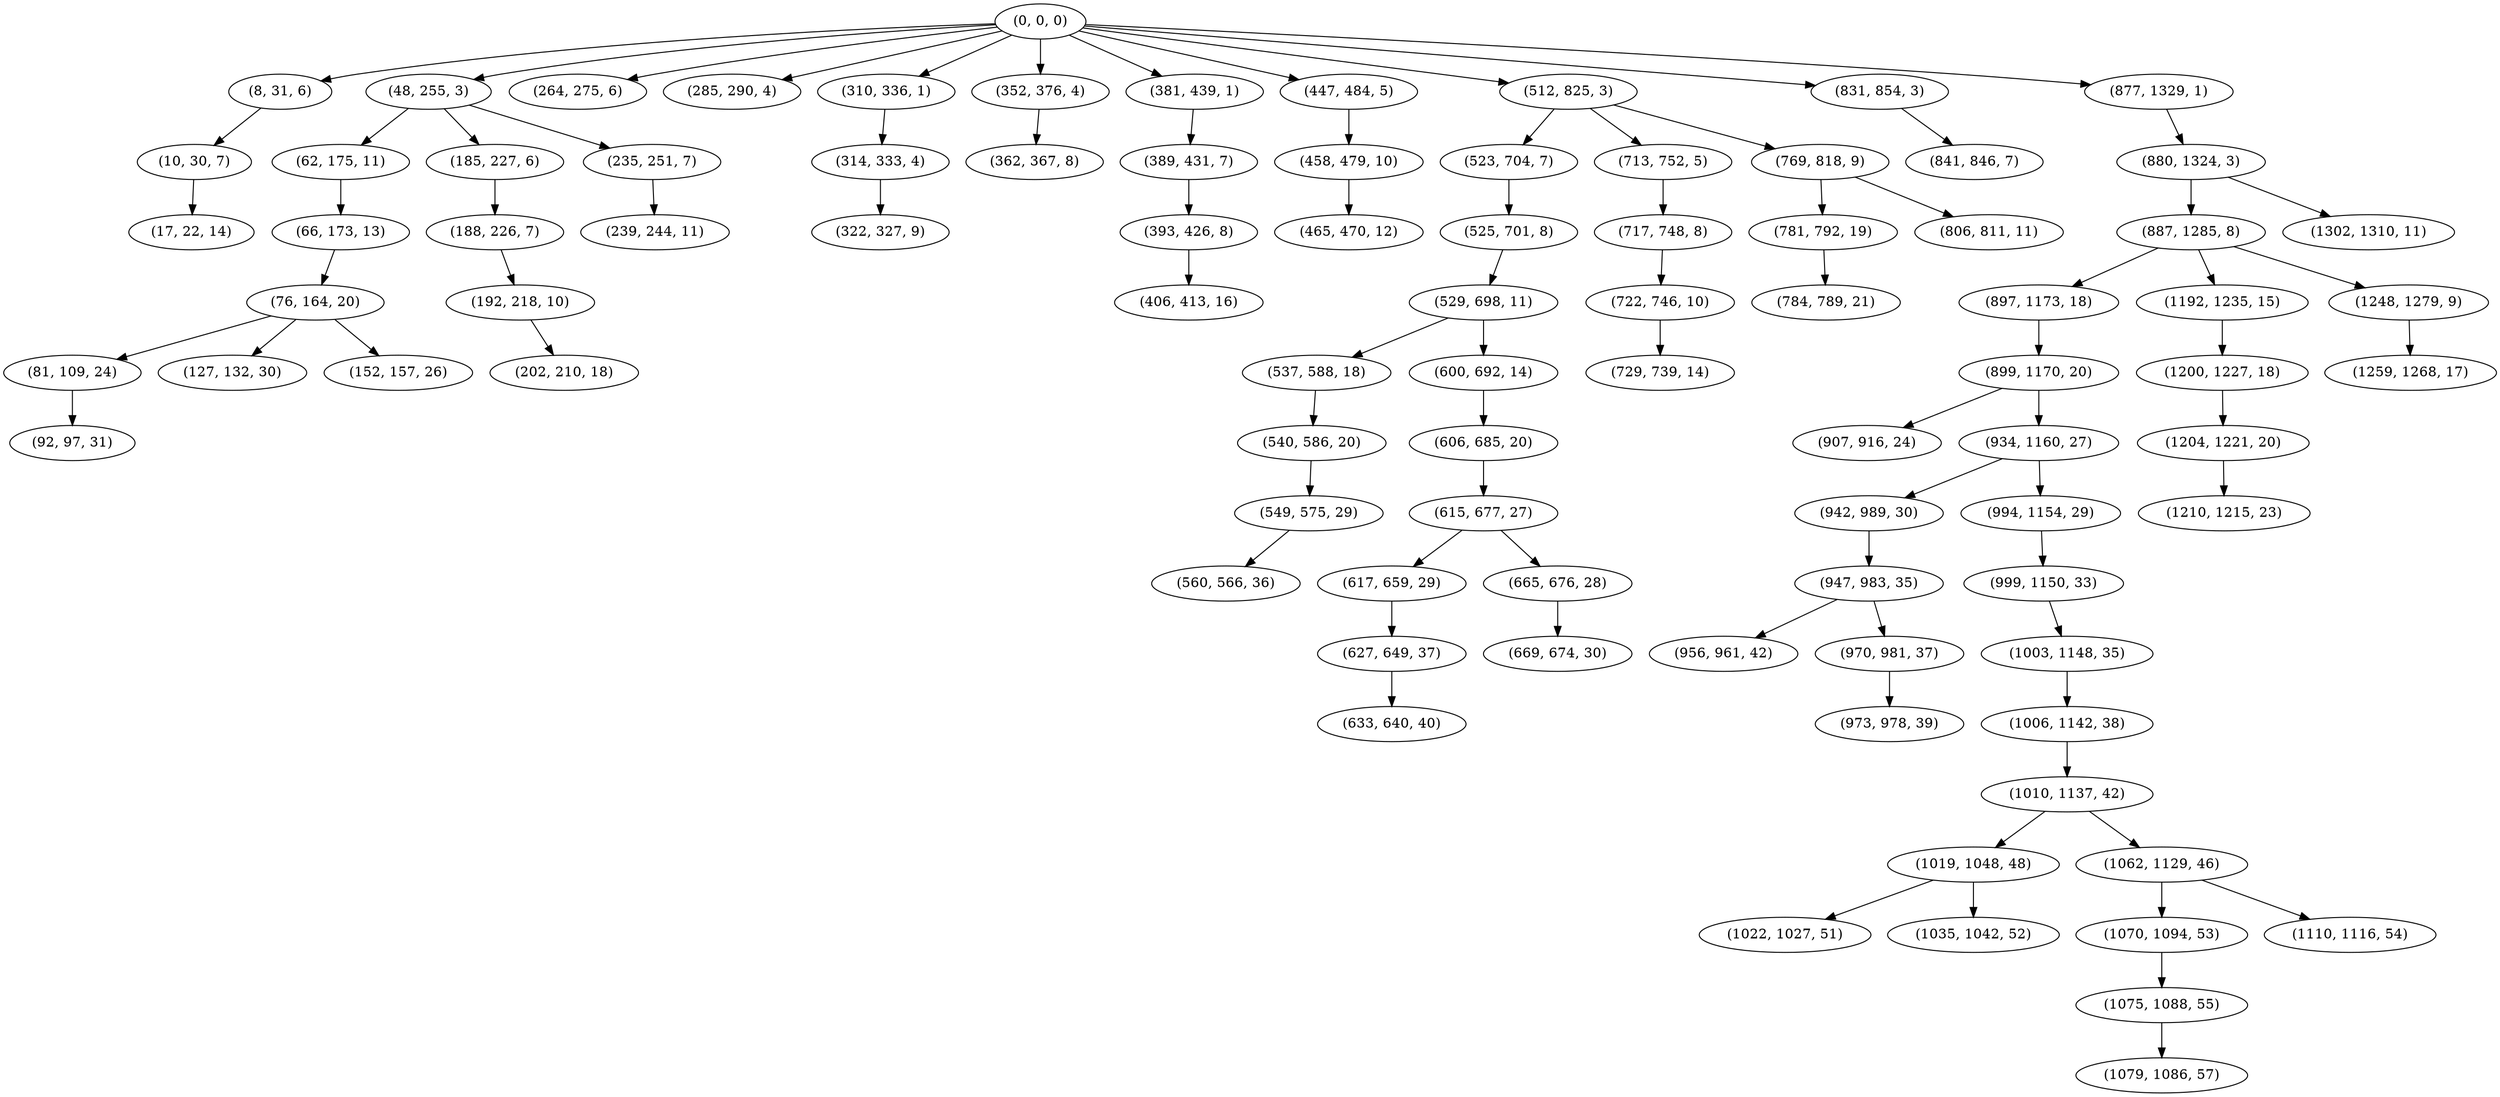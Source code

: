 digraph tree {
    "(0, 0, 0)";
    "(8, 31, 6)";
    "(10, 30, 7)";
    "(17, 22, 14)";
    "(48, 255, 3)";
    "(62, 175, 11)";
    "(66, 173, 13)";
    "(76, 164, 20)";
    "(81, 109, 24)";
    "(92, 97, 31)";
    "(127, 132, 30)";
    "(152, 157, 26)";
    "(185, 227, 6)";
    "(188, 226, 7)";
    "(192, 218, 10)";
    "(202, 210, 18)";
    "(235, 251, 7)";
    "(239, 244, 11)";
    "(264, 275, 6)";
    "(285, 290, 4)";
    "(310, 336, 1)";
    "(314, 333, 4)";
    "(322, 327, 9)";
    "(352, 376, 4)";
    "(362, 367, 8)";
    "(381, 439, 1)";
    "(389, 431, 7)";
    "(393, 426, 8)";
    "(406, 413, 16)";
    "(447, 484, 5)";
    "(458, 479, 10)";
    "(465, 470, 12)";
    "(512, 825, 3)";
    "(523, 704, 7)";
    "(525, 701, 8)";
    "(529, 698, 11)";
    "(537, 588, 18)";
    "(540, 586, 20)";
    "(549, 575, 29)";
    "(560, 566, 36)";
    "(600, 692, 14)";
    "(606, 685, 20)";
    "(615, 677, 27)";
    "(617, 659, 29)";
    "(627, 649, 37)";
    "(633, 640, 40)";
    "(665, 676, 28)";
    "(669, 674, 30)";
    "(713, 752, 5)";
    "(717, 748, 8)";
    "(722, 746, 10)";
    "(729, 739, 14)";
    "(769, 818, 9)";
    "(781, 792, 19)";
    "(784, 789, 21)";
    "(806, 811, 11)";
    "(831, 854, 3)";
    "(841, 846, 7)";
    "(877, 1329, 1)";
    "(880, 1324, 3)";
    "(887, 1285, 8)";
    "(897, 1173, 18)";
    "(899, 1170, 20)";
    "(907, 916, 24)";
    "(934, 1160, 27)";
    "(942, 989, 30)";
    "(947, 983, 35)";
    "(956, 961, 42)";
    "(970, 981, 37)";
    "(973, 978, 39)";
    "(994, 1154, 29)";
    "(999, 1150, 33)";
    "(1003, 1148, 35)";
    "(1006, 1142, 38)";
    "(1010, 1137, 42)";
    "(1019, 1048, 48)";
    "(1022, 1027, 51)";
    "(1035, 1042, 52)";
    "(1062, 1129, 46)";
    "(1070, 1094, 53)";
    "(1075, 1088, 55)";
    "(1079, 1086, 57)";
    "(1110, 1116, 54)";
    "(1192, 1235, 15)";
    "(1200, 1227, 18)";
    "(1204, 1221, 20)";
    "(1210, 1215, 23)";
    "(1248, 1279, 9)";
    "(1259, 1268, 17)";
    "(1302, 1310, 11)";
    "(0, 0, 0)" -> "(8, 31, 6)";
    "(0, 0, 0)" -> "(48, 255, 3)";
    "(0, 0, 0)" -> "(264, 275, 6)";
    "(0, 0, 0)" -> "(285, 290, 4)";
    "(0, 0, 0)" -> "(310, 336, 1)";
    "(0, 0, 0)" -> "(352, 376, 4)";
    "(0, 0, 0)" -> "(381, 439, 1)";
    "(0, 0, 0)" -> "(447, 484, 5)";
    "(0, 0, 0)" -> "(512, 825, 3)";
    "(0, 0, 0)" -> "(831, 854, 3)";
    "(0, 0, 0)" -> "(877, 1329, 1)";
    "(8, 31, 6)" -> "(10, 30, 7)";
    "(10, 30, 7)" -> "(17, 22, 14)";
    "(48, 255, 3)" -> "(62, 175, 11)";
    "(48, 255, 3)" -> "(185, 227, 6)";
    "(48, 255, 3)" -> "(235, 251, 7)";
    "(62, 175, 11)" -> "(66, 173, 13)";
    "(66, 173, 13)" -> "(76, 164, 20)";
    "(76, 164, 20)" -> "(81, 109, 24)";
    "(76, 164, 20)" -> "(127, 132, 30)";
    "(76, 164, 20)" -> "(152, 157, 26)";
    "(81, 109, 24)" -> "(92, 97, 31)";
    "(185, 227, 6)" -> "(188, 226, 7)";
    "(188, 226, 7)" -> "(192, 218, 10)";
    "(192, 218, 10)" -> "(202, 210, 18)";
    "(235, 251, 7)" -> "(239, 244, 11)";
    "(310, 336, 1)" -> "(314, 333, 4)";
    "(314, 333, 4)" -> "(322, 327, 9)";
    "(352, 376, 4)" -> "(362, 367, 8)";
    "(381, 439, 1)" -> "(389, 431, 7)";
    "(389, 431, 7)" -> "(393, 426, 8)";
    "(393, 426, 8)" -> "(406, 413, 16)";
    "(447, 484, 5)" -> "(458, 479, 10)";
    "(458, 479, 10)" -> "(465, 470, 12)";
    "(512, 825, 3)" -> "(523, 704, 7)";
    "(512, 825, 3)" -> "(713, 752, 5)";
    "(512, 825, 3)" -> "(769, 818, 9)";
    "(523, 704, 7)" -> "(525, 701, 8)";
    "(525, 701, 8)" -> "(529, 698, 11)";
    "(529, 698, 11)" -> "(537, 588, 18)";
    "(529, 698, 11)" -> "(600, 692, 14)";
    "(537, 588, 18)" -> "(540, 586, 20)";
    "(540, 586, 20)" -> "(549, 575, 29)";
    "(549, 575, 29)" -> "(560, 566, 36)";
    "(600, 692, 14)" -> "(606, 685, 20)";
    "(606, 685, 20)" -> "(615, 677, 27)";
    "(615, 677, 27)" -> "(617, 659, 29)";
    "(615, 677, 27)" -> "(665, 676, 28)";
    "(617, 659, 29)" -> "(627, 649, 37)";
    "(627, 649, 37)" -> "(633, 640, 40)";
    "(665, 676, 28)" -> "(669, 674, 30)";
    "(713, 752, 5)" -> "(717, 748, 8)";
    "(717, 748, 8)" -> "(722, 746, 10)";
    "(722, 746, 10)" -> "(729, 739, 14)";
    "(769, 818, 9)" -> "(781, 792, 19)";
    "(769, 818, 9)" -> "(806, 811, 11)";
    "(781, 792, 19)" -> "(784, 789, 21)";
    "(831, 854, 3)" -> "(841, 846, 7)";
    "(877, 1329, 1)" -> "(880, 1324, 3)";
    "(880, 1324, 3)" -> "(887, 1285, 8)";
    "(880, 1324, 3)" -> "(1302, 1310, 11)";
    "(887, 1285, 8)" -> "(897, 1173, 18)";
    "(887, 1285, 8)" -> "(1192, 1235, 15)";
    "(887, 1285, 8)" -> "(1248, 1279, 9)";
    "(897, 1173, 18)" -> "(899, 1170, 20)";
    "(899, 1170, 20)" -> "(907, 916, 24)";
    "(899, 1170, 20)" -> "(934, 1160, 27)";
    "(934, 1160, 27)" -> "(942, 989, 30)";
    "(934, 1160, 27)" -> "(994, 1154, 29)";
    "(942, 989, 30)" -> "(947, 983, 35)";
    "(947, 983, 35)" -> "(956, 961, 42)";
    "(947, 983, 35)" -> "(970, 981, 37)";
    "(970, 981, 37)" -> "(973, 978, 39)";
    "(994, 1154, 29)" -> "(999, 1150, 33)";
    "(999, 1150, 33)" -> "(1003, 1148, 35)";
    "(1003, 1148, 35)" -> "(1006, 1142, 38)";
    "(1006, 1142, 38)" -> "(1010, 1137, 42)";
    "(1010, 1137, 42)" -> "(1019, 1048, 48)";
    "(1010, 1137, 42)" -> "(1062, 1129, 46)";
    "(1019, 1048, 48)" -> "(1022, 1027, 51)";
    "(1019, 1048, 48)" -> "(1035, 1042, 52)";
    "(1062, 1129, 46)" -> "(1070, 1094, 53)";
    "(1062, 1129, 46)" -> "(1110, 1116, 54)";
    "(1070, 1094, 53)" -> "(1075, 1088, 55)";
    "(1075, 1088, 55)" -> "(1079, 1086, 57)";
    "(1192, 1235, 15)" -> "(1200, 1227, 18)";
    "(1200, 1227, 18)" -> "(1204, 1221, 20)";
    "(1204, 1221, 20)" -> "(1210, 1215, 23)";
    "(1248, 1279, 9)" -> "(1259, 1268, 17)";
}
